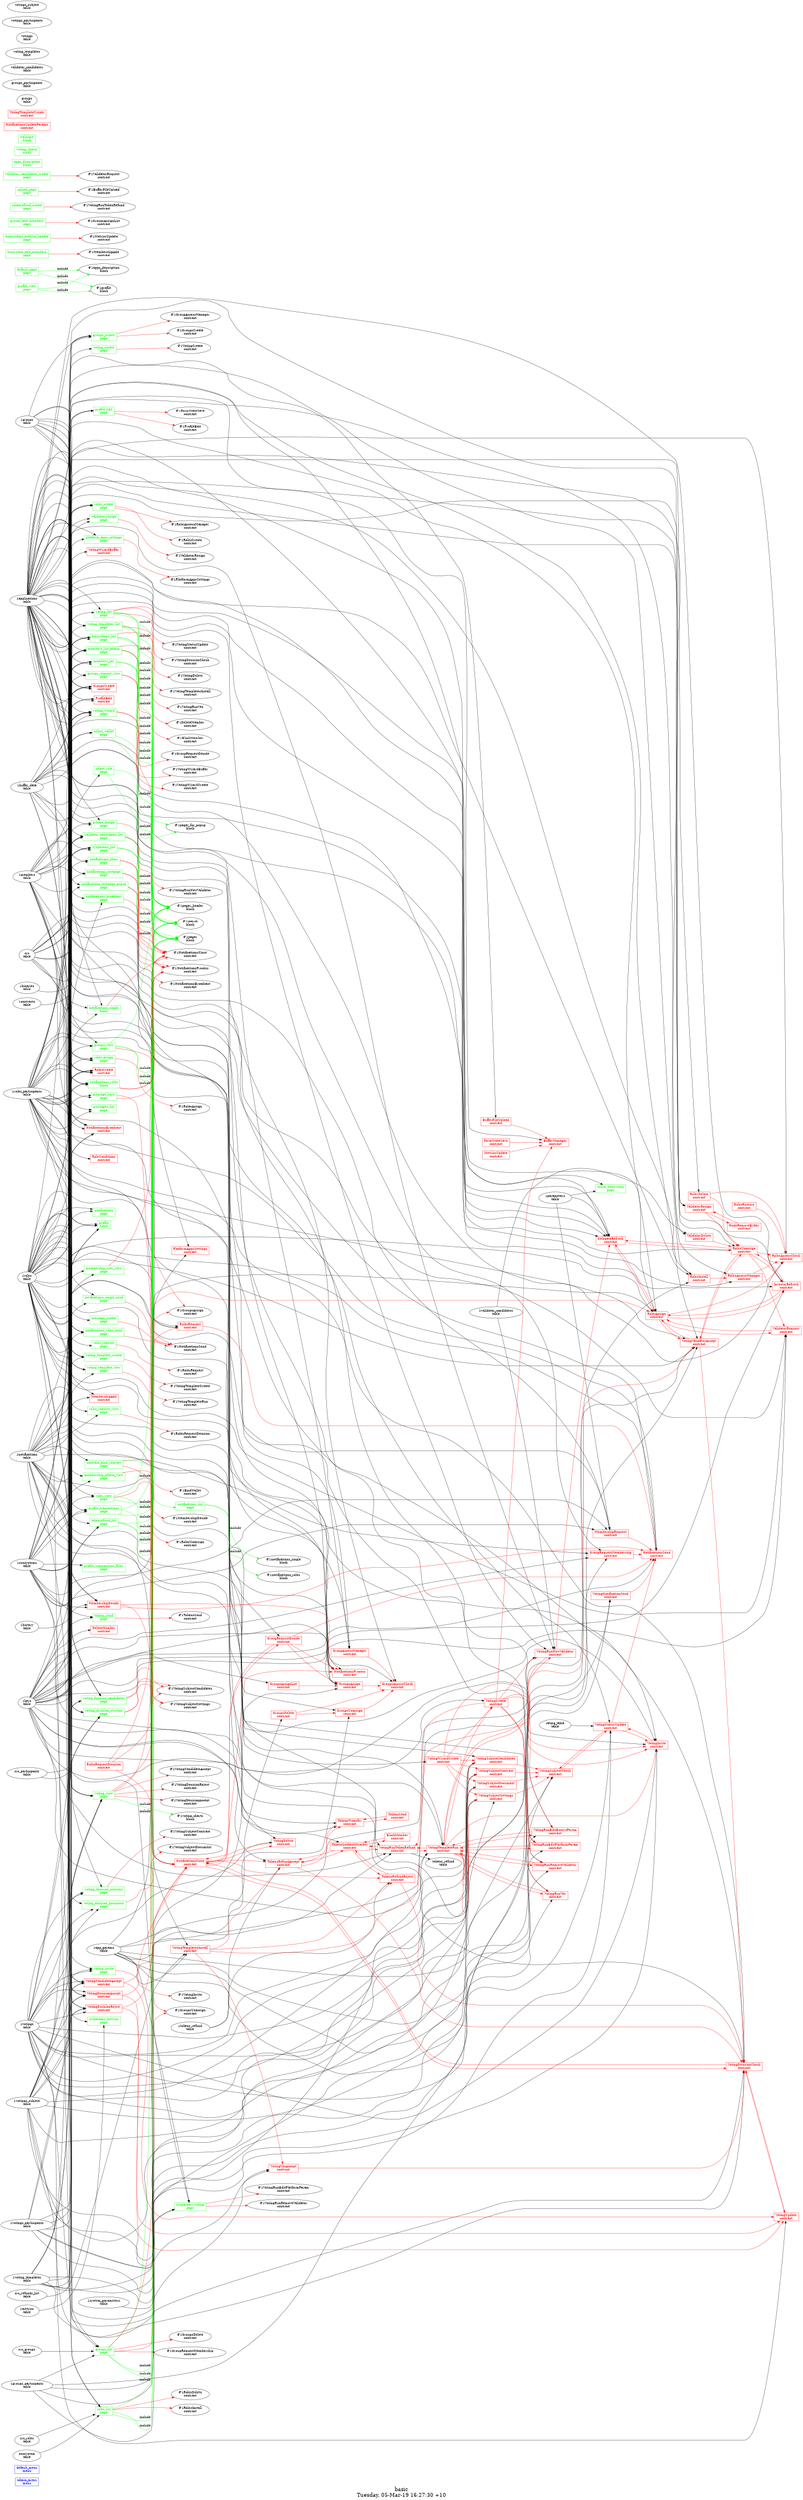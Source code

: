 digraph G {
fontsize="24";
label="basic\nTuesday, 05-Mar-19 16:27:30 +10";
nojustify=true;
ordering=out;
rankdir=LR;
size="30";
"admin_menu\nmenu" [color=blue, fontcolor=blue, group=menus, shape=record];
"default_menu\nmenu" [color=blue, fontcolor=blue, group=menus, shape=record];
"contract_bind_request\npage" -> "NotificationsClose\ncontract"  [ color=red ]
"contract_bind_request\npage" -> "@1BindWallet\ncontract"  [ color=red ]
"1notifications\ntable" -> "contract_bind_request\npage"
"contract_bind_request\npage" -> "notifications_list\npage"  [ color=green ]
"contract_bind_request\npage" [color=green, fontcolor=green, group=pages, shape=record];
"default_page\npage" -> "@1apps_description\nblock"  [ color=green, label=include ]
"default_page\npage" -> "@1profile\nblock"  [ color=green, label=include ]
"default_page\npage" [color=green, fontcolor=green, group=pages, shape=record];
"ecosystem_add_members\npage" -> "@1MembershipAdd\ncontract"  [ color=red ]
"ecosystem_add_members\npage" [color=green, fontcolor=green, group=pages, shape=record];
"ecosystems_list\npage" -> "@1VotingRunVes\ncontract"  [ color=red ]
"1buffer_data\ntable" -> "ecosystems_list\npage"
"1applications\ntable" -> "ecosystems_list\npage"
"1voting_templates\ntable" -> "ecosystems_list\npage"
"src\ntable" -> "ecosystems_list\npage"
"ecosystems_list\npage" -> "@1pager_header\nblock"  [ color=green, label=include ]
"ecosystems_list\npage" -> "@1search\nblock"  [ color=green, label=include ]
"ecosystems_list\npage" -> "@1pager\nblock"  [ color=green, label=include ]
"ecosystems_list\npage" [color=green, fontcolor=green, group=pages, shape=record];
"ecosystems_metrics_update\npage" -> "@1MetricsUpdate\ncontract"  [ color=red ]
"ecosystems_metrics_update\npage" [color=green, fontcolor=green, group=pages, shape=record];
"groups_add_members\npage" -> "@1GroupsAssignList\ncontract"  [ color=red ]
"groups_add_members\npage" [color=green, fontcolor=green, group=pages, shape=record];
"groups_assign\npage" -> "@1GroupsAssign\ncontract"  [ color=red ]
"1applications\ntable" -> "groups_assign\npage"
"1groups\ntable" -> "groups_assign\npage"
"1roles_participants\ntable" -> "groups_assign\npage"
"groups_assign\npage" [color=green, fontcolor=green, group=pages, shape=record];
"groups_create\npage" -> "@1GroupAccessManager\ncontract"  [ color=red ]
"groups_create\npage" -> "@1GroupsCreate\ncontract"  [ color=red ]
"1applications\ntable" -> "groups_create\npage"
"1roles\ntable" -> "groups_create\npage"
"1buffer_data\ntable" -> "groups_create\npage"
"1groups\ntable" -> "groups_create\npage"
"groups_create\npage" [color=green, fontcolor=green, group=pages, shape=record];
"groups_list\npage" -> "@1GroupsDelete\ncontract"  [ color=red ]
"groups_list\npage" -> "@1GroupsAssign\ncontract"  [ color=red ]
"groups_list\npage" -> "@1GroupsUnassign\ncontract"  [ color=red ]
"groups_list\npage" -> "@1GroupRequestMembership\ncontract"  [ color=red ]
"1applications\ntable" -> "groups_list\npage"
"src_groups\ntable" -> "groups_list\npage"
"1roles\ntable" -> "groups_list\npage"
"1groups_participants\ntable" -> "groups_list\npage"
"groups_list\npage" -> "@1pager_header\nblock"  [ color=green, label=include ]
"groups_list\npage" -> "@1search\nblock"  [ color=green, label=include ]
"groups_list\npage" -> "@1pager\nblock"  [ color=green, label=include ]
"groups_list\npage" [color=green, fontcolor=green, group=pages, shape=record];
"groups_request_view\npage" -> "@1NotificationsClose\ncontract"  [ color=red ]
"groups_request_view\npage" -> "@1GroupRequestDecide\ncontract"  [ color=red ]
"1notifications\ntable" -> "groups_request_view\npage"
"1groups\ntable" -> "groups_request_view\npage"
"groups_request_view\npage" [color=green, fontcolor=green, group=pages, shape=record];
"groups_view\npage" -> "@1GroupsUnassign\ncontract"  [ color=red ]
"1groups\ntable" -> "groups_view\npage"
"1roles_participants\ntable" -> "groups_view\npage"
"src_participants\ntable" -> "groups_view\npage"
"groups_view\npage" -> "@1pager_header\nblock"  [ color=green, label=include ]
"groups_view\npage" -> "@1search\nblock"  [ color=green, label=include ]
"groups_view\npage" -> "@1pager\nblock"  [ color=green, label=include ]
"groups_view\npage" [color=green, fontcolor=green, group=pages, shape=record];
"1applications\ntable" -> "members_list\npage"
"1ecosystems\ntable" -> "members_list\npage"
"src\ntable" -> "members_list\npage"
"1members\ntable" -> "members_list\npage"
"members_list\npage" -> "@1pager_header\nblock"  [ color=green, label=include ]
"members_list\npage" -> "@1search\nblock"  [ color=green, label=include ]
"members_list\npage" -> "@1pager\nblock"  [ color=green, label=include ]
"members_list\npage" [color=green, fontcolor=green, group=pages, shape=record];
"members_list_admin\npage" -> "@1DeleteMember\ncontract"  [ color=red ]
"members_list_admin\npage" -> "@1BlockMember\ncontract"  [ color=red ]
"1applications\ntable" -> "members_list_admin\npage"
"1ecosystems\ntable" -> "members_list_admin\npage"
"src\ntable" -> "members_list_admin\npage"
"1members\ntable" -> "members_list_admin\npage"
"members_list_admin\npage" -> "@1pager_header\nblock"  [ color=green, label=include ]
"members_list_admin\npage" -> "@1search\nblock"  [ color=green, label=include ]
"members_list_admin\npage" -> "@1pager\nblock"  [ color=green, label=include ]
"members_list_admin\npage" [color=green, fontcolor=green, group=pages, shape=record];
"membership_admin_view\npage" -> "@1MembershipDecide\ncontract"  [ color=red ]
"1notifications\ntable" -> "membership_admin_view\npage"
"1ecosystems\ntable" -> "membership_admin_view\npage"
"membership_admin_view\npage" [color=green, fontcolor=green, group=pages, shape=record];
"membership_user_view\npage" -> "@1NotificationsClose\ncontract"  [ color=red ]
"1notifications\ntable" -> "membership_user_view\npage"
"1ecosystems\ntable" -> "membership_user_view\npage"
"membership_user_view\npage" [color=green, fontcolor=green, group=pages, shape=record];
"message_create\npage" -> "@1NotificationsSend\ncontract"  [ color=red ]
"1roles\ntable" -> "message_create\npage"
"message_create\npage" [color=green, fontcolor=green, group=pages, shape=record];
"message_view\npage" -> "@1NotificationsClose\ncontract"  [ color=red ]
"message_view\npage" -> "@1NotificationsSend\ncontract"  [ color=red ]
"1notifications\ntable" -> "message_view\npage"
"1members\ntable" -> "message_view\npage"
"message_view\npage" [color=green, fontcolor=green, group=pages, shape=record];
"1notifications\ntable" -> "messages_list\npage"
"1members\ntable" -> "messages_list\npage"
"messages_list\npage" [color=green, fontcolor=green, group=pages, shape=record];
"1notifications\ntable" -> "notifications\npage"
"1roles\ntable" -> "notifications\npage"
"notifications\npage" [color=green, fontcolor=green, group=pages, shape=record];
"notifications_broadcast\npage" -> "@1NotificationsBroadcast\ncontract"  [ color=red ]
"1applications\ntable" -> "notifications_broadcast\npage"
"1ecosystems\ntable" -> "notifications_broadcast\npage"
"notifications_broadcast\npage" [color=green, fontcolor=green, group=pages, shape=record];
"notifications_list\npage" -> "@1notifications_single\nblock"  [ color=green, label=include ]
"notifications_list\npage" -> "@1notifications_roles\nblock"  [ color=green, label=include ]
"notifications_list\npage" [color=green, fontcolor=green, group=pages, shape=record];
"notifications_roles_send\npage" -> "@1NotificationsSend\ncontract"  [ color=red ]
"1applications\ntable" -> "notifications_roles_send\npage"
"1ecosystems\ntable" -> "notifications_roles_send\npage"
"1roles\ntable" -> "notifications_roles_send\npage"
"notifications_roles_send\npage" [color=green, fontcolor=green, group=pages, shape=record];
"notifications_show\npage" -> "@1NotificationsClose\ncontract"  [ color=red ]
"notifications_show\npage" -> "@1NotificationsProcess\ncontract"  [ color=red ]
"1applications\ntable" -> "notifications_show\npage"
"1notifications\ntable" -> "notifications_show\npage"
"notifications_show\npage" [color=green, fontcolor=green, group=pages, shape=record];
"notifications_single_send\npage" -> "@1NotificationsSend\ncontract"  [ color=red ]
"1applications\ntable" -> "notifications_single_send\npage"
"1ecosystems\ntable" -> "notifications_single_send\npage"
"notifications_single_send\npage" [color=green, fontcolor=green, group=pages, shape=record];
"notifications_testpage\npage" -> "@1NotificationsClose\ncontract"  [ color=red ]
"notifications_testpage\npage" -> "@1NotificationsProcess\ncontract"  [ color=red ]
"1applications\ntable" -> "notifications_testpage\npage"
"1notifications\ntable" -> "notifications_testpage\npage"
"notifications_testpage\npage" [color=green, fontcolor=green, group=pages, shape=record];
"notifications_testpage_popup\npage" -> "@1NotificationsClose\ncontract"  [ color=red ]
"notifications_testpage_popup\npage" -> "@1NotificationsProcess\ncontract"  [ color=red ]
"1applications\ntable" -> "notifications_testpage_popup\npage"
"1notifications\ntable" -> "notifications_testpage_popup\npage"
"notifications_testpage_popup\npage" [color=green, fontcolor=green, group=pages, shape=record];
"platform_apps_settings\npage" -> "@1PlatformAppsSettings\ncontract"  [ color=red ]
"1applications\ntable" -> "platform_apps_settings\npage"
"1roles\ntable" -> "platform_apps_settings\npage"
"platform_apps_settings\npage" [color=green, fontcolor=green, group=pages, shape=record];
"profile_edit\npage" -> "@1FormStateSave\ncontract"  [ color=red ]
"profile_edit\npage" -> "@1ProfileEdit\ncontract"  [ color=red ]
"1applications\ntable" -> "profile_edit\npage"
"1members\ntable" -> "profile_edit\npage"
"1buffer_data\ntable" -> "profile_edit\npage"
"profile_edit\npage" [color=green, fontcolor=green, group=pages, shape=record];
"1ecosystems\ntable" -> "profile_transactions\npage"
"1applications\ntable" -> "profile_transactions\npage"
"1history\ntable" -> "profile_transactions\npage"
"profile_transactions\npage" -> "@1pager_header\nblock"  [ color=green, label=include ]
"profile_transactions\npage" -> "@1search\nblock"  [ color=green, label=include ]
"profile_transactions\npage" -> "@1pager\nblock"  [ color=green, label=include ]
"profile_transactions\npage" [color=green, fontcolor=green, group=pages, shape=record];
"1ecosystems\ntable" -> "profile_transactions_filter\npage"
"profile_transactions_filter\npage" [color=green, fontcolor=green, group=pages, shape=record];
"profile_view\npage" -> "@1apps_description\nblock"  [ color=green, label=include ]
"profile_view\npage" -> "@1profile\nblock"  [ color=green, label=include ]
"profile_view\npage" [color=green, fontcolor=green, group=pages, shape=record];
"roles_assign\npage" -> "@1RolesAssign\ncontract"  [ color=red ]
"1applications\ntable" -> "roles_assign\npage"
"1roles\ntable" -> "roles_assign\npage"
"1roles_participants\ntable" -> "roles_assign\npage"
"roles_assign\npage" [color=green, fontcolor=green, group=pages, shape=record];
"roles_create\npage" -> "@1RolesAccessManager\ncontract"  [ color=red ]
"roles_create\npage" -> "@1RolesCreate\ncontract"  [ color=red ]
"1applications\ntable" -> "roles_create\npage"
"1roles\ntable" -> "roles_create\npage"
"1buffer_data\ntable" -> "roles_create\npage"
"roles_create\npage" [color=green, fontcolor=green, group=pages, shape=record];
"roles_list\npage" -> "@1RolesDelete\ncontract"  [ color=red ]
"roles_list\npage" -> "@1RolesInstall\ncontract"  [ color=red ]
"ecosystem\ntable" -> "roles_list\npage"
"src_roles\ntable" -> "roles_list\npage"
"1applications\ntable" -> "roles_list\npage"
"1roles\ntable" -> "roles_list\npage"
"roles_list\npage" -> "@1pager_header\nblock"  [ color=green, label=include ]
"roles_list\npage" -> "@1search\nblock"  [ color=green, label=include ]
"roles_list\npage" -> "@1pager\nblock"  [ color=green, label=include ]
"roles_list\npage" [color=green, fontcolor=green, group=pages, shape=record];
"roles_request\npage" -> "@1RolesRequest\ncontract"  [ color=red ]
"1roles\ntable" -> "roles_request\npage"
"roles_request\npage" [color=green, fontcolor=green, group=pages, shape=record];
"roles_request_view\npage" -> "@1RolesRequestDecision\ncontract"  [ color=red ]
"1notifications\ntable" -> "roles_request_view\npage"
"1roles\ntable" -> "roles_request_view\npage"
"roles_request_view\npage" [color=green, fontcolor=green, group=pages, shape=record];
"roles_view\npage" -> "@1RolesUnassign\ncontract"  [ color=red ]
"1roles\ntable" -> "roles_view\npage"
"src_participants\ntable" -> "roles_view\npage"
"roles_view\npage" -> "@1pager_header\nblock"  [ color=green, label=include ]
"roles_view\npage" -> "@1search\nblock"  [ color=green, label=include ]
"roles_view\npage" -> "@1pager\nblock"  [ color=green, label=include ]
"roles_view\npage" [color=green, fontcolor=green, group=pages, shape=record];
"1ecosystems\ntable" -> "select_ecosystem\npage"
"1parameters\ntable" -> "select_ecosystem\npage"
"select_ecosystem\npage" [color=green, fontcolor=green, group=pages, shape=record];
"src\ntable" -> "select_role\npage"
"select_role\npage" -> "@1pager_header\nblock"  [ color=green, label=include ]
"select_role\npage" -> "@1pager_for_popup\nblock"  [ color=green, label=include ]
"select_role\npage" [color=green, fontcolor=green, group=pages, shape=record];
"src\ntable" -> "select_wallet\npage"
"1members\ntable" -> "select_wallet\npage"
"select_wallet\npage" -> "@1pager_header\nblock"  [ color=green, label=include ]
"select_wallet\npage" -> "@1pager_for_popup\nblock"  [ color=green, label=include ]
"select_wallet\npage" [color=green, fontcolor=green, group=pages, shape=record];
"1applications\ntable" -> "sysparams_list\npage"
"1roles_participants\ntable" -> "sysparams_list\npage"
"src\ntable" -> "sysparams_list\npage"
"1contracts\ntable" -> "sysparams_list\npage"
"sysparams_list\npage" -> "@1pager_header\nblock"  [ color=green, label=include ]
"sysparams_list\npage" -> "@1search\nblock"  [ color=green, label=include ]
"sysparams_list\npage" -> "@1pager\nblock"  [ color=green, label=include ]
"sysparams_list\npage" [color=green, fontcolor=green, group=pages, shape=record];
"1ecosystems\ntable" -> "sysparams_metrics\npage"
"1metrics\ntable" -> "sysparams_metrics\npage"
"sysparams_metrics\npage" [color=green, fontcolor=green, group=pages, shape=record];
"sysparams_voting\npage" -> "@1VotingRunEditPlatformParam\ncontract"  [ color=red ]
"sysparams_voting\npage" -> "@1VotingRunRemoveValidator\ncontract"  [ color=red ]
"1applications\ntable" -> "sysparams_voting\npage"
"1voting_templates\ntable" -> "sysparams_voting\npage"
"1system_parameters\ntable" -> "sysparams_voting\npage"
"1app_params\ntable" -> "sysparams_voting\npage"
"sysparams_voting\npage" [color=green, fontcolor=green, group=pages, shape=record];
"tokenrefund_create\npage" -> "@1VotingRunTokenRefund\ncontract"  [ color=red ]
"tokenrefund_create\npage" [color=green, fontcolor=green, group=pages, shape=record];
"1applications\ntable" -> "tokenrefund_list\npage"
"1voting_templates\ntable" -> "tokenrefund_list\npage"
"src_refunds_list\ntable" -> "tokenrefund_list\npage"
"tokenrefund_list\npage" -> "@1pager_header\nblock"  [ color=green, label=include ]
"tokenrefund_list\npage" -> "@1search\nblock"  [ color=green, label=include ]
"tokenrefund_list\npage" -> "@1pager\nblock"  [ color=green, label=include ]
"tokenrefund_list\npage" [color=green, fontcolor=green, group=pages, shape=record];
"tokens_send\npage" -> "@1TokensSend\ncontract"  [ color=red ]
"1keys\ntable" -> "tokens_send\npage"
"1ecosystems\ntable" -> "tokens_send\npage"
"tokens_send\npage" [color=green, fontcolor=green, group=pages, shape=record];
"upload_page\npage" -> "@1BufferFileUpload\ncontract"  [ color=red ]
"upload_page\npage" [color=green, fontcolor=green, group=pages, shape=record];
"validator_candidates_create\npage" -> "@1ValidatorRequest\ncontract"  [ color=red ]
"validator_candidates_create\npage" [color=green, fontcolor=green, group=pages, shape=record];
"validator_candidates_list\npage" -> "@1VotingRunNewValidator\ncontract"  [ color=red ]
"1applications\ntable" -> "validator_candidates_list\npage"
"1voting_templates\ntable" -> "validator_candidates_list\npage"
"src\ntable" -> "validator_candidates_list\npage"
"1members\ntable" -> "validator_candidates_list\npage"
"validator_candidates_list\npage" -> "@1pager_header\nblock"  [ color=green, label=include ]
"validator_candidates_list\npage" -> "@1search\nblock"  [ color=green, label=include ]
"validator_candidates_list\npage" -> "@1pager\nblock"  [ color=green, label=include ]
"validator_candidates_list\npage" [color=green, fontcolor=green, group=pages, shape=record];
"validator_resign\npage" -> "@1ValidatorResign\ncontract"  [ color=red ]
"1applications\ntable" -> "validator_resign\npage"
"1roles_participants\ntable" -> "validator_resign\npage"
"validator_resign\npage" [color=green, fontcolor=green, group=pages, shape=record];
"voting_create\npage" -> "@1VotingCreate\ncontract"  [ color=red ]
"1applications\ntable" -> "voting_create\npage"
"voting_create\npage" [color=green, fontcolor=green, group=pages, shape=record];
"voting_decision_candidates\npage" -> "@1VotingSubjectCandidates\ncontract"  [ color=red ]
"voting_decision_candidates\npage" -> "@1VotingSubjectSettings\ncontract"  [ color=red ]
"1buffer_data\ntable" -> "voting_decision_candidates\npage"
"1votings\ntable" -> "voting_decision_candidates\npage"
"1votings_subject\ntable" -> "voting_decision_candidates\npage"
"1roles\ntable" -> "voting_decision_candidates\npage"
"voting_decision_candidates\npage" [color=green, fontcolor=green, group=pages, shape=record];
"voting_decision_contract\npage" -> "@1VotingSubjectContract\ncontract"  [ color=red ]
"1buffer_data\ntable" -> "voting_decision_contract\npage"
"1votings\ntable" -> "voting_decision_contract\npage"
"1votings_subject\ntable" -> "voting_decision_contract\npage"
"voting_decision_contract\npage" [color=green, fontcolor=green, group=pages, shape=record];
"voting_decision_document\npage" -> "@1VotingSubjectDocument\ncontract"  [ color=red ]
"1buffer_data\ntable" -> "voting_decision_document\npage"
"1votings\ntable" -> "voting_decision_document\npage"
"1votings_subject\ntable" -> "voting_decision_document\npage"
"voting_decision_document\npage" [color=green, fontcolor=green, group=pages, shape=record];
"voting_decision_election\npage" -> "@1VotingSubjectCandidates\ncontract"  [ color=red ]
"voting_decision_election\npage" -> "@1VotingSubjectSettings\ncontract"  [ color=red ]
"1buffer_data\ntable" -> "voting_decision_election\npage"
"1votings\ntable" -> "voting_decision_election\npage"
"1votings_subject\ntable" -> "voting_decision_election\npage"
"1roles\ntable" -> "voting_decision_election\npage"
"voting_decision_election\npage" [color=green, fontcolor=green, group=pages, shape=record];
"voting_invite\npage" -> "@1VotingInvite\ncontract"  [ color=red ]
"1votings\ntable" -> "voting_invite\npage"
"1votings_participants\ntable" -> "voting_invite\npage"
"1roles\ntable" -> "voting_invite\npage"
"voting_invite\npage" [color=green, fontcolor=green, group=pages, shape=record];
"voting_list\npage" -> "@1VotingStatusUpdate\ncontract"  [ color=red ]
"voting_list\npage" -> "@1VotingDecisionCheck\ncontract"  [ color=red ]
"voting_list\npage" -> "@1VotingDelete\ncontract"  [ color=red ]
"1applications\ntable" -> "voting_list\npage"
"src\ntable" -> "voting_list\npage"
"voting_list\npage" -> "@1pager_header\nblock"  [ color=green, label=include ]
"voting_list\npage" -> "@1search\nblock"  [ color=green, label=include ]
"voting_list\npage" -> "@1pager\nblock"  [ color=green, label=include ]
"voting_list\npage" [color=green, fontcolor=green, group=pages, shape=record];
"voting_template_create\npage" -> "@1VotingTemplateCreate\ncontract"  [ color=red ]
"1applications\ntable" -> "voting_template_create\npage"
"1voting_templates\ntable" -> "voting_template_create\npage"
"1roles\ntable" -> "voting_template_create\npage"
"voting_template_create\npage" [color=green, fontcolor=green, group=pages, shape=record];
"voting_template_view\npage" -> "@1VotingTemplateRun\ncontract"  [ color=red ]
"1applications\ntable" -> "voting_template_view\npage"
"1voting_templates\ntable" -> "voting_template_view\npage"
"1roles\ntable" -> "voting_template_view\npage"
"voting_template_view\npage" [color=green, fontcolor=green, group=pages, shape=record];
"voting_templates_list\npage" -> "@1VotingTemplatesInstall\ncontract"  [ color=red ]
"1applications\ntable" -> "voting_templates_list\npage"
"src\ntable" -> "voting_templates_list\npage"
"voting_templates_list\npage" -> "@1pager_header\nblock"  [ color=green, label=include ]
"voting_templates_list\npage" -> "@1search\nblock"  [ color=green, label=include ]
"voting_templates_list\npage" -> "@1pager\nblock"  [ color=green, label=include ]
"voting_templates_list\npage" [color=green, fontcolor=green, group=pages, shape=record];
"voting_view\npage" -> "@1NotificationsProcess\ncontract"  [ color=red ]
"voting_view\npage" -> "@1VotingCandidateAccept\ncontract"  [ color=red ]
"voting_view\npage" -> "@1VotingSubjectCandidates\ncontract"  [ color=red ]
"voting_view\npage" -> "@1VotingDecisionReject\ncontract"  [ color=red ]
"voting_view\npage" -> "@1VotingDecisionAccept\ncontract"  [ color=red ]
"1applications\ntable" -> "voting_view\npage"
"1notifications\ntable" -> "voting_view\npage"
"1votings\ntable" -> "voting_view\npage"
"1votings_participants\ntable" -> "voting_view\npage"
"1roles\ntable" -> "voting_view\npage"
"1votings_subject\ntable" -> "voting_view\npage"
"voting_view\npage" -> "@1voting_charts\nblock"  [ color=green, label=include ]
"voting_view\npage" [color=green, fontcolor=green, group=pages, shape=record];
"voting_wizard\npage" -> "@1VotingWizardBuffer\ncontract"  [ color=red ]
"voting_wizard\npage" -> "@1VotingWizardCreate\ncontract"  [ color=red ]
"1applications\ntable" -> "voting_wizard\npage"
"1buffer_data\ntable" -> "voting_wizard\npage"
"1roles\ntable" -> "voting_wizard\npage"
"1members\ntable" -> "voting_wizard\npage"
"1keys\ntable" -> "voting_wizard\npage"
"1roles_participants\ntable" -> "voting_wizard\npage"
"voting_wizard\npage" [color=green, fontcolor=green, group=pages, shape=record];
"apps_description\nblock" [color=green, fontcolor=green, group=blocks, shape=record];
"notifications_roles\nblock" -> "@1NotificationsProcess\ncontract"  [ color=red ]
"notifications_roles\nblock" -> "@1NotificationsClose\ncontract"  [ color=red ]
"1roles\ntable" -> "notifications_roles\nblock"
"1applications\ntable" -> "notifications_roles\nblock"
"1ecosystems\ntable" -> "notifications_roles\nblock"
"src\ntable" -> "notifications_roles\nblock"
"notifications_roles\nblock" [color=green, fontcolor=green, group=blocks, shape=record];
"notifications_single\nblock" -> "@1NotificationsClose\ncontract"  [ color=red ]
"1applications\ntable" -> "notifications_single\nblock"
"1ecosystems\ntable" -> "notifications_single\nblock"
"src\ntable" -> "notifications_single\nblock"
"notifications_single\nblock" [color=green, fontcolor=green, group=blocks, shape=record];
"1members\ntable" -> "profile\nblock"
"1roles\ntable" -> "profile\nblock"
"1keys\ntable" -> "profile\nblock"
"1ecosystems\ntable" -> "profile\nblock"
"1roles_participants\ntable" -> "profile\nblock"
"profile\nblock" [color=green, fontcolor=green, group=blocks, shape=record];
"voting_charts\nblock" [color=green, fontcolor=green, group=blocks, shape=record];
"welcome\nblock" [color=green, fontcolor=green, group=blocks, shape=record];
"BlockMember\ncontract" -> "TokensLockoutMember\ncontract"  [ color=red ]
"BlockMember\ncontract" [color=red, fontcolor=red, group=contracts, shape=record];
"BufferFileUpload\ncontract" -> "BufferManager\ncontract"  [ color=red ]
"1applications\ntable" -> "BufferFileUpload\ncontract"
"BufferFileUpload\ncontract" [color=red, fontcolor=red, group=contracts, shape=record];
"1buffer_data\ntable" -> "BufferManager\ncontract"
"BufferManager\ncontract" [color=red, fontcolor=red, group=contracts, shape=record];
"DelegateRefresh\ncontract" -> "RolesAssign\ncontract"  [ color=red ]
"DelegateRefresh\ncontract" -> "RolesUnassign\ncontract"  [ color=red ]
"1applications\ntable" -> "DelegateRefresh\ncontract"
"1roles\ntable" -> "DelegateRefresh\ncontract"
"1ecosystems\ntable" -> "DelegateRefresh\ncontract"
"1parameters\ntable" -> "DelegateRefresh\ncontract"
"1roles_participants\ntable" -> "DelegateRefresh\ncontract"
"1keys\ntable" -> "DelegateRefresh\ncontract"
"DelegateRefresh\ncontract" [color=red, fontcolor=red, group=contracts, shape=record];
"1keys\ntable" -> "DeleteMember\ncontract"
"DeleteMember\ncontract" [color=red, fontcolor=red, group=contracts, shape=record];
"FormStateSave\ncontract" -> "BufferManager\ncontract"  [ color=red ]
"FormStateSave\ncontract" [color=red, fontcolor=red, group=contracts, shape=record];
"GroupAccessManager\ncontract" -> "GroupsAccessCheck\ncontract"  [ color=red ]
"1groups\ntable" -> "GroupAccessManager\ncontract"
"1roles\ntable" -> "GroupAccessManager\ncontract"
"1buffer_data\ntable" -> "GroupAccessManager\ncontract"
"GroupAccessManager\ncontract" [color=red, fontcolor=red, group=contracts, shape=record];
"GroupRequestDecide\ncontract" -> "GroupsAssign\ncontract"  [ color=red ]
"GroupRequestDecide\ncontract" -> "NotificationsClose\ncontract"  [ color=red ]
"GroupRequestDecide\ncontract" -> "NotificationsProcess\ncontract"  [ color=red ]
"GroupRequestDecide\ncontract" -> "NotificationsSend\ncontract"  [ color=red ]
"1notifications\ntable" -> "GroupRequestDecide\ncontract"
"GroupRequestDecide\ncontract" [color=red, fontcolor=red, group=contracts, shape=record];
"GroupRequestMembership\ncontract" -> "NotificationsSend\ncontract"  [ color=red ]
"1groups\ntable" -> "GroupRequestMembership\ncontract"
"1keys\ntable" -> "GroupRequestMembership\ncontract"
"1groups_participants\ntable" -> "GroupRequestMembership\ncontract"
"1notifications\ntable" -> "GroupRequestMembership\ncontract"
"GroupRequestMembership\ncontract" [color=red, fontcolor=red, group=contracts, shape=record];
"1groups\ntable" -> "GroupsAccessCheck\ncontract"
"1roles_participants\ntable" -> "GroupsAccessCheck\ncontract"
"GroupsAccessCheck\ncontract" [color=red, fontcolor=red, group=contracts, shape=record];
"GroupsAssign\ncontract" -> "GroupsAccessCheck\ncontract"  [ color=red ]
"1members\ntable" -> "GroupsAssign\ncontract"
"1keys\ntable" -> "GroupsAssign\ncontract"
"1groups\ntable" -> "GroupsAssign\ncontract"
"1groups_participants\ntable" -> "GroupsAssign\ncontract"
"GroupsAssign\ncontract" [color=red, fontcolor=red, group=contracts, shape=record];
"GroupsAssignList\ncontract" -> "GroupsAssign\ncontract"  [ color=red ]
"1keys\ntable" -> "GroupsAssignList\ncontract"
"GroupsAssignList\ncontract" [color=red, fontcolor=red, group=contracts, shape=record];
"1members\ntable" -> "GroupsCreate\ncontract"
"1keys\ntable" -> "GroupsCreate\ncontract"
"1applications\ntable" -> "GroupsCreate\ncontract"
"1roles_participants\ntable" -> "GroupsCreate\ncontract"
"1groups\ntable" -> "GroupsCreate\ncontract"
"1buffer_data\ntable" -> "GroupsCreate\ncontract"
"GroupsCreate\ncontract" [color=red, fontcolor=red, group=contracts, shape=record];
"GroupsDelete\ncontract" -> "GroupsAccessCheck\ncontract"  [ color=red ]
"GroupsDelete\ncontract" -> "GroupsUnassign\ncontract"  [ color=red ]
"1groups_participants\ntable" -> "GroupsDelete\ncontract"
"GroupsDelete\ncontract" [color=red, fontcolor=red, group=contracts, shape=record];
"GroupsUnassign\ncontract" -> "GroupsAccessCheck\ncontract"  [ color=red ]
"1groups_participants\ntable" -> "GroupsUnassign\ncontract"
"1groups\ntable" -> "GroupsUnassign\ncontract"
"GroupsUnassign\ncontract" [color=red, fontcolor=red, group=contracts, shape=record];
"InvestorRefresh\ncontract" -> "RolesAssign\ncontract"  [ color=red ]
"InvestorRefresh\ncontract" -> "RolesUnassign\ncontract"  [ color=red ]
"1applications\ntable" -> "InvestorRefresh\ncontract"
"1roles\ntable" -> "InvestorRefresh\ncontract"
"1keys\ntable" -> "InvestorRefresh\ncontract"
"1roles_participants\ntable" -> "InvestorRefresh\ncontract"
"InvestorRefresh\ncontract" [color=red, fontcolor=red, group=contracts, shape=record];
"1keys\ntable" -> "MembershipAdd\ncontract"
"1applications\ntable" -> "MembershipAdd\ncontract"
"MembershipAdd\ncontract" [color=red, fontcolor=red, group=contracts, shape=record];
"MembershipDecide\ncontract" -> "NotificationsClose\ncontract"  [ color=red ]
"MembershipDecide\ncontract" -> "NotificationsProcess\ncontract"  [ color=red ]
"MembershipDecide\ncontract" -> "NotificationsSend\ncontract"  [ color=red ]
"1applications\ntable" -> "MembershipDecide\ncontract"
"1notifications\ntable" -> "MembershipDecide\ncontract"
"1keys\ntable" -> "MembershipDecide\ncontract"
"1ecosystems\ntable" -> "MembershipDecide\ncontract"
"MembershipDecide\ncontract" [color=red, fontcolor=red, group=contracts, shape=record];
"MembershipRequest\ncontract" -> "NotificationsSend\ncontract"  [ color=red ]
"1ecosystems\ntable" -> "MembershipRequest\ncontract"
"1keys\ntable" -> "MembershipRequest\ncontract"
"1parameters\ntable" -> "MembershipRequest\ncontract"
"1notifications\ntable" -> "MembershipRequest\ncontract"
"1applications\ntable" -> "MembershipRequest\ncontract"
"MembershipRequest\ncontract" [color=red, fontcolor=red, group=contracts, shape=record];
"MetricsUpdate\ncontract" -> "BufferManager\ncontract"  [ color=red ]
"MetricsUpdate\ncontract" [color=red, fontcolor=red, group=contracts, shape=record];
"NodeRemoveByKey\ncontract" -> "ValidatorResign\ncontract"  [ color=red ]
"NodeRemoveByKey\ncontract" [color=red, fontcolor=red, group=contracts, shape=record];
"1members\ntable" -> "NotificationsBroadcast\ncontract"
"1keys\ntable" -> "NotificationsBroadcast\ncontract"
"1ecosystems\ntable" -> "NotificationsBroadcast\ncontract"
"1applications\ntable" -> "NotificationsBroadcast\ncontract"
"1roles_participants\ntable" -> "NotificationsBroadcast\ncontract"
"NotificationsBroadcast\ncontract" [color=red, fontcolor=red, group=contracts, shape=record];
"NotificationsClose\ncontract" -> "GroupRequestDecide\ncontract"  [ color=red ]
"NotificationsClose\ncontract" -> "NotificationsProcess\ncontract"  [ color=red ]
"NotificationsClose\ncontract" -> "TokensRefundAccept\ncontract"  [ color=red ]
"NotificationsClose\ncontract" -> "TokensRefundReject\ncontract"  [ color=red ]
"NotificationsClose\ncontract" -> "VotingDecisionCheck\ncontract"  [ color=red ]
"NotificationsClose\ncontract" -> "VotingDelete\ncontract"  [ color=red ]
"1notifications\ntable" -> "NotificationsClose\ncontract"
"NotificationsClose\ncontract" [color=red, fontcolor=red, group=contracts, shape=record];
"1members\ntable" -> "NotificationsProcess\ncontract"
"1keys\ntable" -> "NotificationsProcess\ncontract"
"1notifications\ntable" -> "NotificationsProcess\ncontract"
"1roles_participants\ntable" -> "NotificationsProcess\ncontract"
"NotificationsProcess\ncontract" [color=red, fontcolor=red, group=contracts, shape=record];
"1members\ntable" -> "NotificationsSend\ncontract"
"1keys\ntable" -> "NotificationsSend\ncontract"
"1roles\ntable" -> "NotificationsSend\ncontract"
"1roles_participants\ntable" -> "NotificationsSend\ncontract"
"NotificationsSend\ncontract" [color=red, fontcolor=red, group=contracts, shape=record];
"NotificationsUpdateParams\ncontract" [color=red, fontcolor=red, group=contracts, shape=record];
"1app_params\ntable" -> "PlatformAppsSettings\ncontract"
"1applications\ntable" -> "PlatformAppsSettings\ncontract"
"PlatformAppsSettings\ncontract" [color=red, fontcolor=red, group=contracts, shape=record];
"1members\ntable" -> "ProfileEdit\ncontract"
"1applications\ntable" -> "ProfileEdit\ncontract"
"1binaries\ntable" -> "ProfileEdit\ncontract"
"ProfileEdit\ncontract" [color=red, fontcolor=red, group=contracts, shape=record];
"1roles_participants\ntable" -> "RoleConditions\ncontract"
"RoleConditions\ncontract" [color=red, fontcolor=red, group=contracts, shape=record];
"1roles\ntable" -> "RolesAccessCheck\ncontract"
"1roles_participants\ntable" -> "RolesAccessCheck\ncontract"
"RolesAccessCheck\ncontract" [color=red, fontcolor=red, group=contracts, shape=record];
"RolesAccessManager\ncontract" -> "RolesAccessCheck\ncontract"  [ color=red ]
"1roles\ntable" -> "RolesAccessManager\ncontract"
"1buffer_data\ntable" -> "RolesAccessManager\ncontract"
"RolesAccessManager\ncontract" [color=red, fontcolor=red, group=contracts, shape=record];
"RolesAssign\ncontract" -> "DelegateRefresh\ncontract"  [ color=red ]
"RolesAssign\ncontract" -> "InvestorRefresh\ncontract"  [ color=red ]
"RolesAssign\ncontract" -> "RolesAccessCheck\ncontract"  [ color=red ]
"RolesAssign\ncontract" -> "ValidatorRequest\ncontract"  [ color=red ]
"RolesAssign\ncontract" -> "VotingValidatorAccept\ncontract"  [ color=red ]
"1members\ntable" -> "RolesAssign\ncontract"
"1keys\ntable" -> "RolesAssign\ncontract"
"1roles\ntable" -> "RolesAssign\ncontract"
"1roles_participants\ntable" -> "RolesAssign\ncontract"
"RolesAssign\ncontract" [color=red, fontcolor=red, group=contracts, shape=record];
"1members\ntable" -> "RolesCreate\ncontract"
"1keys\ntable" -> "RolesCreate\ncontract"
"1applications\ntable" -> "RolesCreate\ncontract"
"1roles_participants\ntable" -> "RolesCreate\ncontract"
"1roles\ntable" -> "RolesCreate\ncontract"
"1buffer_data\ntable" -> "RolesCreate\ncontract"
"RolesCreate\ncontract" [color=red, fontcolor=red, group=contracts, shape=record];
"RolesDelete\ncontract" -> "RolesAccessCheck\ncontract"  [ color=red ]
"RolesDelete\ncontract" -> "RolesUnassign\ncontract"  [ color=red ]
"1roles_participants\ntable" -> "RolesDelete\ncontract"
"RolesDelete\ncontract" [color=red, fontcolor=red, group=contracts, shape=record];
"RolesInstall\ncontract" -> "RolesAccessManager\ncontract"  [ color=red ]
"1app_params\ntable" -> "RolesInstall\ncontract"
"1roles\ntable" -> "RolesInstall\ncontract"
"1roles_participants\ntable" -> "RolesInstall\ncontract"
"1applications\ntable" -> "RolesInstall\ncontract"
"RolesInstall\ncontract" [color=red, fontcolor=red, group=contracts, shape=record];
"RolesRequest\ncontract" -> "NotificationsSend\ncontract"  [ color=red ]
"1roles\ntable" -> "RolesRequest\ncontract"
"1roles_participants\ntable" -> "RolesRequest\ncontract"
"1notifications\ntable" -> "RolesRequest\ncontract"
"RolesRequest\ncontract" [color=red, fontcolor=red, group=contracts, shape=record];
"RolesRequestDecision\ncontract" -> "NotificationsClose\ncontract"  [ color=red ]
"RolesRequestDecision\ncontract" -> "RolesAssign\ncontract"  [ color=red ]
"RolesRequestDecision\ncontract" -> "RolesRequest\ncontract"  [ color=red ]
"RolesRequestDecision\ncontract" [color=red, fontcolor=red, group=contracts, shape=record];
"RolesRestore\ncontract" -> "RolesAccessCheck\ncontract"  [ color=red ]
"RolesRestore\ncontract" [color=red, fontcolor=red, group=contracts, shape=record];
"RolesUnassign\ncontract" -> "DelegateRefresh\ncontract"  [ color=red ]
"RolesUnassign\ncontract" -> "InvestorRefresh\ncontract"  [ color=red ]
"RolesUnassign\ncontract" -> "RolesAccessCheck\ncontract"  [ color=red ]
"RolesUnassign\ncontract" -> "ValidatorRequest\ncontract"  [ color=red ]
"RolesUnassign\ncontract" -> "VotingValidatorAccept\ncontract"  [ color=red ]
"1roles_participants\ntable" -> "RolesUnassign\ncontract"
"1roles\ntable" -> "RolesUnassign\ncontract"
"RolesUnassign\ncontract" [color=red, fontcolor=red, group=contracts, shape=record];
"TokensLockoutMember\ncontract" -> "BlockMember\ncontract"  [ color=red ]
"TokensLockoutMember\ncontract" -> "TokensRefundAccept\ncontract"  [ color=red ]
"TokensLockoutMember\ncontract" -> "TokensRefundReject\ncontract"  [ color=red ]
"TokensLockoutMember\ncontract" -> "VotingRunTokenRefund\ncontract"  [ color=red ]
"1keys\ntable" -> "TokensLockoutMember\ncontract"
"TokensLockoutMember\ncontract" [color=red, fontcolor=red, group=contracts, shape=record];
"TokensRefundAccept\ncontract" -> "TokensLockoutMember\ncontract"  [ color=red ]
"TokensRefundAccept\ncontract" -> "TokensTransfer\ncontract"  [ color=red ]
"TokensRefundAccept\ncontract" -> "VotingDecisionCheck\ncontract"  [ color=red ]
"1tokens_refund\ntable" -> "TokensRefundAccept\ncontract"
"1keys\ntable" -> "TokensRefundAccept\ncontract"
"TokensRefundAccept\ncontract" [color=red, fontcolor=red, group=contracts, shape=record];
"TokensRefundReject\ncontract" -> "TokensLockoutMember\ncontract"  [ color=red ]
"TokensRefundReject\ncontract" -> "VotingDecisionCheck\ncontract"  [ color=red ]
"1tokens_refund\ntable" -> "TokensRefundReject\ncontract"
"TokensRefundReject\ncontract" [color=red, fontcolor=red, group=contracts, shape=record];
"TokensSend\ncontract" -> "TokensTransfer\ncontract"  [ color=red ]
"TokensSend\ncontract" [color=red, fontcolor=red, group=contracts, shape=record];
"TokensTransfer\ncontract" -> "TokensRefundAccept\ncontract"  [ color=red ]
"TokensTransfer\ncontract" -> "TokensSend\ncontract"  [ color=red ]
"1ecosystems\ntable" -> "TokensTransfer\ncontract"
"1keys\ntable" -> "TokensTransfer\ncontract"
"TokensTransfer\ncontract" [color=red, fontcolor=red, group=contracts, shape=record];
"ValidatorDelete\ncontract" -> "RolesUnassign\ncontract"  [ color=red ]
"1validator_candidates\ntable" -> "ValidatorDelete\ncontract"
"1roles_participants\ntable" -> "ValidatorDelete\ncontract"
"ValidatorDelete\ncontract" [color=red, fontcolor=red, group=contracts, shape=record];
"ValidatorRequest\ncontract" -> "RolesAssign\ncontract"  [ color=red ]
"1keys\ntable" -> "ValidatorRequest\ncontract"
"1applications\ntable" -> "ValidatorRequest\ncontract"
"1roles\ntable" -> "ValidatorRequest\ncontract"
"ValidatorRequest\ncontract" [color=red, fontcolor=red, group=contracts, shape=record];
"ValidatorResign\ncontract" -> "NodeRemoveByKey\ncontract"  [ color=red ]
"ValidatorResign\ncontract" -> "RolesUnassign\ncontract"  [ color=red ]
"1applications\ntable" -> "ValidatorResign\ncontract"
"1roles_participants\ntable" -> "ValidatorResign\ncontract"
"ValidatorResign\ncontract" [color=red, fontcolor=red, group=contracts, shape=record];
"VotingCandidateAccept\ncontract" -> "NotificationsClose\ncontract"  [ color=red ]
"VotingCandidateAccept\ncontract" -> "VotingUpdate\ncontract"  [ color=red ]
"1notifications\ntable" -> "VotingCandidateAccept\ncontract"
"1votings\ntable" -> "VotingCandidateAccept\ncontract"
"1votings_subject\ntable" -> "VotingCandidateAccept\ncontract"
"1votings_participants\ntable" -> "VotingCandidateAccept\ncontract"
"1roles_participants\ntable" -> "VotingCandidateAccept\ncontract"
"VotingCandidateAccept\ncontract" [color=red, fontcolor=red, group=contracts, shape=record];
"VotingCreate\ncontract" -> "BufferManager\ncontract"  [ color=red ]
"VotingCreate\ncontract" -> "VotingInvite\ncontract"  [ color=red ]
"VotingCreate\ncontract" -> "VotingRunEditEcosysParam\ncontract"  [ color=red ]
"VotingCreate\ncontract" -> "VotingRunEditPlatformParam\ncontract"  [ color=red ]
"VotingCreate\ncontract" -> "VotingRunNewValidator\ncontract"  [ color=red ]
"VotingCreate\ncontract" -> "VotingRunRemoveValidator\ncontract"  [ color=red ]
"VotingCreate\ncontract" -> "VotingRunTokenRefund\ncontract"  [ color=red ]
"VotingCreate\ncontract" -> "VotingRunVes\ncontract"  [ color=red ]
"1keys\ntable" -> "VotingCreate\ncontract"
"VotingCreate\ncontract" [color=red, fontcolor=red, group=contracts, shape=record];
"VotingDecisionAccept\ncontract" -> "NotificationsClose\ncontract"  [ color=red ]
"VotingDecisionAccept\ncontract" -> "VotingUpdate\ncontract"  [ color=red ]
"1notifications\ntable" -> "VotingDecisionAccept\ncontract"
"1votings\ntable" -> "VotingDecisionAccept\ncontract"
"1votings_subject\ntable" -> "VotingDecisionAccept\ncontract"
"1votings_participants\ntable" -> "VotingDecisionAccept\ncontract"
"1roles_participants\ntable" -> "VotingDecisionAccept\ncontract"
"VotingDecisionAccept\ncontract" [color=red, fontcolor=red, group=contracts, shape=record];
"VotingDecisionCheck\ncontract" -> "NotificationsClose\ncontract"  [ color=red ]
"VotingDecisionCheck\ncontract" -> "VotingUpdate\ncontract"  [ color=red ]
"1notifications\ntable" -> "VotingDecisionCheck\ncontract"
"1votings\ntable" -> "VotingDecisionCheck\ncontract"
"1votings_subject\ntable" -> "VotingDecisionCheck\ncontract"
"1roles\ntable" -> "VotingDecisionCheck\ncontract"
"1roles_participants\ntable" -> "VotingDecisionCheck\ncontract"
"VotingDecisionCheck\ncontract" [color=red, fontcolor=red, group=contracts, shape=record];
"VotingDecisionReject\ncontract" -> "NotificationsClose\ncontract"  [ color=red ]
"VotingDecisionReject\ncontract" -> "VotingUpdate\ncontract"  [ color=red ]
"1notifications\ntable" -> "VotingDecisionReject\ncontract"
"1votings\ntable" -> "VotingDecisionReject\ncontract"
"1votings_subject\ntable" -> "VotingDecisionReject\ncontract"
"1votings_participants\ntable" -> "VotingDecisionReject\ncontract"
"1roles_participants\ntable" -> "VotingDecisionReject\ncontract"
"VotingDecisionReject\ncontract" [color=red, fontcolor=red, group=contracts, shape=record];
"VotingDelete\ncontract" -> "NotificationsClose\ncontract"  [ color=red ]
"1votings\ntable" -> "VotingDelete\ncontract"
"1notifications\ntable" -> "VotingDelete\ncontract"
"VotingDelete\ncontract" [color=red, fontcolor=red, group=contracts, shape=record];
"VotingInvite\ncontract" -> "VotingStatusUpdate\ncontract"  [ color=red ]
"1votings\ntable" -> "VotingInvite\ncontract"
"1keys\ntable" -> "VotingInvite\ncontract"
"1votings_participants\ntable" -> "VotingInvite\ncontract"
"1roles_participants\ntable" -> "VotingInvite\ncontract"
"1roles\ntable" -> "VotingInvite\ncontract"
"VotingInvite\ncontract" [color=red, fontcolor=red, group=contracts, shape=record];
"VotingNotificationSend\ncontract" -> "NotificationsSend\ncontract"  [ color=red ]
"1votings\ntable" -> "VotingNotificationSend\ncontract"
"1votings_participants\ntable" -> "VotingNotificationSend\ncontract"
"VotingNotificationSend\ncontract" [color=red, fontcolor=red, group=contracts, shape=record];
"VotingRunEditEcosysParam\ncontract" -> "VotingTemplateRun\ncontract"  [ color=red ]
"1applications\ntable" -> "VotingRunEditEcosysParam\ncontract"
"1app_params\ntable" -> "VotingRunEditEcosysParam\ncontract"
"VotingRunEditEcosysParam\ncontract" [color=red, fontcolor=red, group=contracts, shape=record];
"VotingRunEditPlatformParam\ncontract" -> "VotingTemplateRun\ncontract"  [ color=red ]
"1applications\ntable" -> "VotingRunEditPlatformParam\ncontract"
"1app_params\ntable" -> "VotingRunEditPlatformParam\ncontract"
"VotingRunEditPlatformParam\ncontract" [color=red, fontcolor=red, group=contracts, shape=record];
"VotingRunNewValidator\ncontract" -> "DelegateRefresh\ncontract"  [ color=red ]
"VotingRunNewValidator\ncontract" -> "VotingTemplateRun\ncontract"  [ color=red ]
"1keys\ntable" -> "VotingRunNewValidator\ncontract"
"1applications\ntable" -> "VotingRunNewValidator\ncontract"
"1app_params\ntable" -> "VotingRunNewValidator\ncontract"
"1validator_candidates\ntable" -> "VotingRunNewValidator\ncontract"
"VotingRunNewValidator\ncontract" [color=red, fontcolor=red, group=contracts, shape=record];
"VotingRunRemoveValidator\ncontract" -> "VotingTemplateRun\ncontract"  [ color=red ]
"1applications\ntable" -> "VotingRunRemoveValidator\ncontract"
"1app_params\ntable" -> "VotingRunRemoveValidator\ncontract"
"VotingRunRemoveValidator\ncontract" [color=red, fontcolor=red, group=contracts, shape=record];
"VotingRunTokenRefund\ncontract" -> "TokensLockoutMember\ncontract"  [ color=red ]
"VotingRunTokenRefund\ncontract" -> "VotingTemplateRun\ncontract"  [ color=red ]
"VotingRunTokenRefund\ncontract" -> "tokens_refund\ntable"  [ color="" ]
"1keys\ntable" -> "VotingRunTokenRefund\ncontract"
"1applications\ntable" -> "VotingRunTokenRefund\ncontract"
"1app_params\ntable" -> "VotingRunTokenRefund\ncontract"
"VotingRunTokenRefund\ncontract" [color=red, fontcolor=red, group=contracts, shape=record];
"VotingRunVes\ncontract" -> "VotingTemplateRun\ncontract"  [ color=red ]
"1applications\ntable" -> "VotingRunVes\ncontract"
"1app_params\ntable" -> "VotingRunVes\ncontract"
"VotingRunVes\ncontract" [color=red, fontcolor=red, group=contracts, shape=record];
"VotingStatusUpdate\ncontract" -> "NotificationsSend\ncontract"  [ color=red ]
"VotingStatusUpdate\ncontract" -> "VotingInvite\ncontract"  [ color=red ]
"VotingStatusUpdate\ncontract" -> "VotingSubjectCheck\ncontract"  [ color=red ]
"1votings_participants\ntable" -> "VotingStatusUpdate\ncontract"
"rating_table\ntable" -> "VotingStatusUpdate\ncontract"
"1votings\ntable" -> "VotingStatusUpdate\ncontract"
"1applications\ntable" -> "VotingStatusUpdate\ncontract"
"VotingStatusUpdate\ncontract" [color=red, fontcolor=red, group=contracts, shape=record];
"VotingSubjectCandidates\ncontract" -> "VotingSubjectCheck\ncontract"  [ color=red ]
"1members\ntable" -> "VotingSubjectCandidates\ncontract"
"1keys\ntable" -> "VotingSubjectCandidates\ncontract"
"1votings\ntable" -> "VotingSubjectCandidates\ncontract"
"1votings_subject\ntable" -> "VotingSubjectCandidates\ncontract"
"VotingSubjectCandidates\ncontract" [color=red, fontcolor=red, group=contracts, shape=record];
"VotingSubjectCheck\ncontract" -> "VotingStatusUpdate\ncontract"  [ color=red ]
"1votings\ntable" -> "VotingSubjectCheck\ncontract"
"1votings_subject\ntable" -> "VotingSubjectCheck\ncontract"
"VotingSubjectCheck\ncontract" [color=red, fontcolor=red, group=contracts, shape=record];
"VotingSubjectContract\ncontract" -> "VotingSubjectCheck\ncontract"  [ color=red ]
"1votings\ntable" -> "VotingSubjectContract\ncontract"
"1votings_subject\ntable" -> "VotingSubjectContract\ncontract"
"VotingSubjectContract\ncontract" [color=red, fontcolor=red, group=contracts, shape=record];
"VotingSubjectDocument\ncontract" -> "VotingSubjectCheck\ncontract"  [ color=red ]
"1votings\ntable" -> "VotingSubjectDocument\ncontract"
"1votings_subject\ntable" -> "VotingSubjectDocument\ncontract"
"VotingSubjectDocument\ncontract" [color=red, fontcolor=red, group=contracts, shape=record];
"VotingSubjectSettings\ncontract" -> "VotingSubjectCheck\ncontract"  [ color=red ]
"1votings\ntable" -> "VotingSubjectSettings\ncontract"
"1roles\ntable" -> "VotingSubjectSettings\ncontract"
"1votings_subject\ntable" -> "VotingSubjectSettings\ncontract"
"VotingSubjectSettings\ncontract" [color=red, fontcolor=red, group=contracts, shape=record];
"VotingTemplateCreate\ncontract" [color=red, fontcolor=red, group=contracts, shape=record];
"VotingTemplateRun\ncontract" -> "VotingCreate\ncontract"  [ color=red ]
"VotingTemplateRun\ncontract" -> "VotingInvite\ncontract"  [ color=red ]
"VotingTemplateRun\ncontract" -> "VotingRunEditEcosysParam\ncontract"  [ color=red ]
"VotingTemplateRun\ncontract" -> "VotingRunEditPlatformParam\ncontract"  [ color=red ]
"VotingTemplateRun\ncontract" -> "VotingRunNewValidator\ncontract"  [ color=red ]
"VotingTemplateRun\ncontract" -> "VotingRunRemoveValidator\ncontract"  [ color=red ]
"VotingTemplateRun\ncontract" -> "VotingRunTokenRefund\ncontract"  [ color=red ]
"VotingTemplateRun\ncontract" -> "VotingRunVes\ncontract"  [ color=red ]
"VotingTemplateRun\ncontract" -> "VotingSubjectCandidates\ncontract"  [ color=red ]
"VotingTemplateRun\ncontract" -> "VotingSubjectContract\ncontract"  [ color=red ]
"VotingTemplateRun\ncontract" -> "VotingSubjectDocument\ncontract"  [ color=red ]
"VotingTemplateRun\ncontract" -> "VotingSubjectSettings\ncontract"  [ color=red ]
"1voting_templates\ntable" -> "VotingTemplateRun\ncontract"
"1votings\ntable" -> "VotingTemplateRun\ncontract"
"1roles\ntable" -> "VotingTemplateRun\ncontract"
"1roles_participants\ntable" -> "VotingTemplateRun\ncontract"
"VotingTemplateRun\ncontract" [color=red, fontcolor=red, group=contracts, shape=record];
"VotingTemplatesInstall\ncontract" -> "TokensRefundAccept\ncontract"  [ color=red ]
"VotingTemplatesInstall\ncontract" -> "TokensRefundReject\ncontract"  [ color=red ]
"VotingTemplatesInstall\ncontract" -> "VotingValidatorAccept\ncontract"  [ color=red ]
"VotingTemplatesInstall\ncontract" -> "VotingVesAccept\ncontract"  [ color=red ]
"1app_params\ntable" -> "VotingTemplatesInstall\ncontract"
"1applications\ntable" -> "VotingTemplatesInstall\ncontract"
"1voting_templates\ntable" -> "VotingTemplatesInstall\ncontract"
"VotingTemplatesInstall\ncontract" [color=red, fontcolor=red, group=contracts, shape=record];
"VotingUpdate\ncontract" -> "VotingDecisionCheck\ncontract"  [ color=red ]
"1votings\ntable" -> "VotingUpdate\ncontract"
"VotingUpdate\ncontract" [color=red, fontcolor=red, group=contracts, shape=record];
"VotingValidatorAccept\ncontract" -> "RolesAssign\ncontract"  [ color=red ]
"VotingValidatorAccept\ncontract" -> "RolesUnassign\ncontract"  [ color=red ]
"VotingValidatorAccept\ncontract" -> "VotingDecisionCheck\ncontract"  [ color=red ]
"1applications\ntable" -> "VotingValidatorAccept\ncontract"
"1voting_templates\ntable" -> "VotingValidatorAccept\ncontract"
"1votings_subject\ntable" -> "VotingValidatorAccept\ncontract"
"1roles_participants\ntable" -> "VotingValidatorAccept\ncontract"
"1roles\ntable" -> "VotingValidatorAccept\ncontract"
"VotingValidatorAccept\ncontract" [color=red, fontcolor=red, group=contracts, shape=record];
"VotingVesAccept\ncontract" -> "VotingDecisionCheck\ncontract"  [ color=red ]
"1applications\ntable" -> "VotingVesAccept\ncontract"
"1voting_templates\ntable" -> "VotingVesAccept\ncontract"
"VotingVesAccept\ncontract" [color=red, fontcolor=red, group=contracts, shape=record];
"1buffer_data\ntable" -> "VotingWizardBuffer\ncontract"
"VotingWizardBuffer\ncontract" [color=red, fontcolor=red, group=contracts, shape=record];
"VotingWizardCreate\ncontract" -> "VotingCreate\ncontract"  [ color=red ]
"VotingWizardCreate\ncontract" -> "VotingInvite\ncontract"  [ color=red ]
"VotingWizardCreate\ncontract" -> "VotingSubjectCandidates\ncontract"  [ color=red ]
"VotingWizardCreate\ncontract" -> "VotingSubjectContract\ncontract"  [ color=red ]
"VotingWizardCreate\ncontract" -> "VotingSubjectDocument\ncontract"  [ color=red ]
"VotingWizardCreate\ncontract" -> "VotingSubjectSettings\ncontract"  [ color=red ]
"1roles_participants\ntable" -> "VotingWizardCreate\ncontract"
"VotingWizardCreate\ncontract" [color=red, fontcolor=red, group=contracts, shape=record];
"groups\ntable" [color="", fontcolor="", group=tables, shape=""];
"groups_participants\ntable" [color="", fontcolor="", group=tables, shape=""];
"tokens_refund\ntable" [color="", fontcolor="", group=tables, shape=""];
"validator_candidates\ntable" [color="", fontcolor="", group=tables, shape=""];
"voting_templates\ntable" [color="", fontcolor="", group=tables, shape=""];
"votings\ntable" [color="", fontcolor="", group=tables, shape=""];
"votings_participants\ntable" [color="", fontcolor="", group=tables, shape=""];
"votings_subject\ntable" [color="", fontcolor="", group=tables, shape=""];
}
